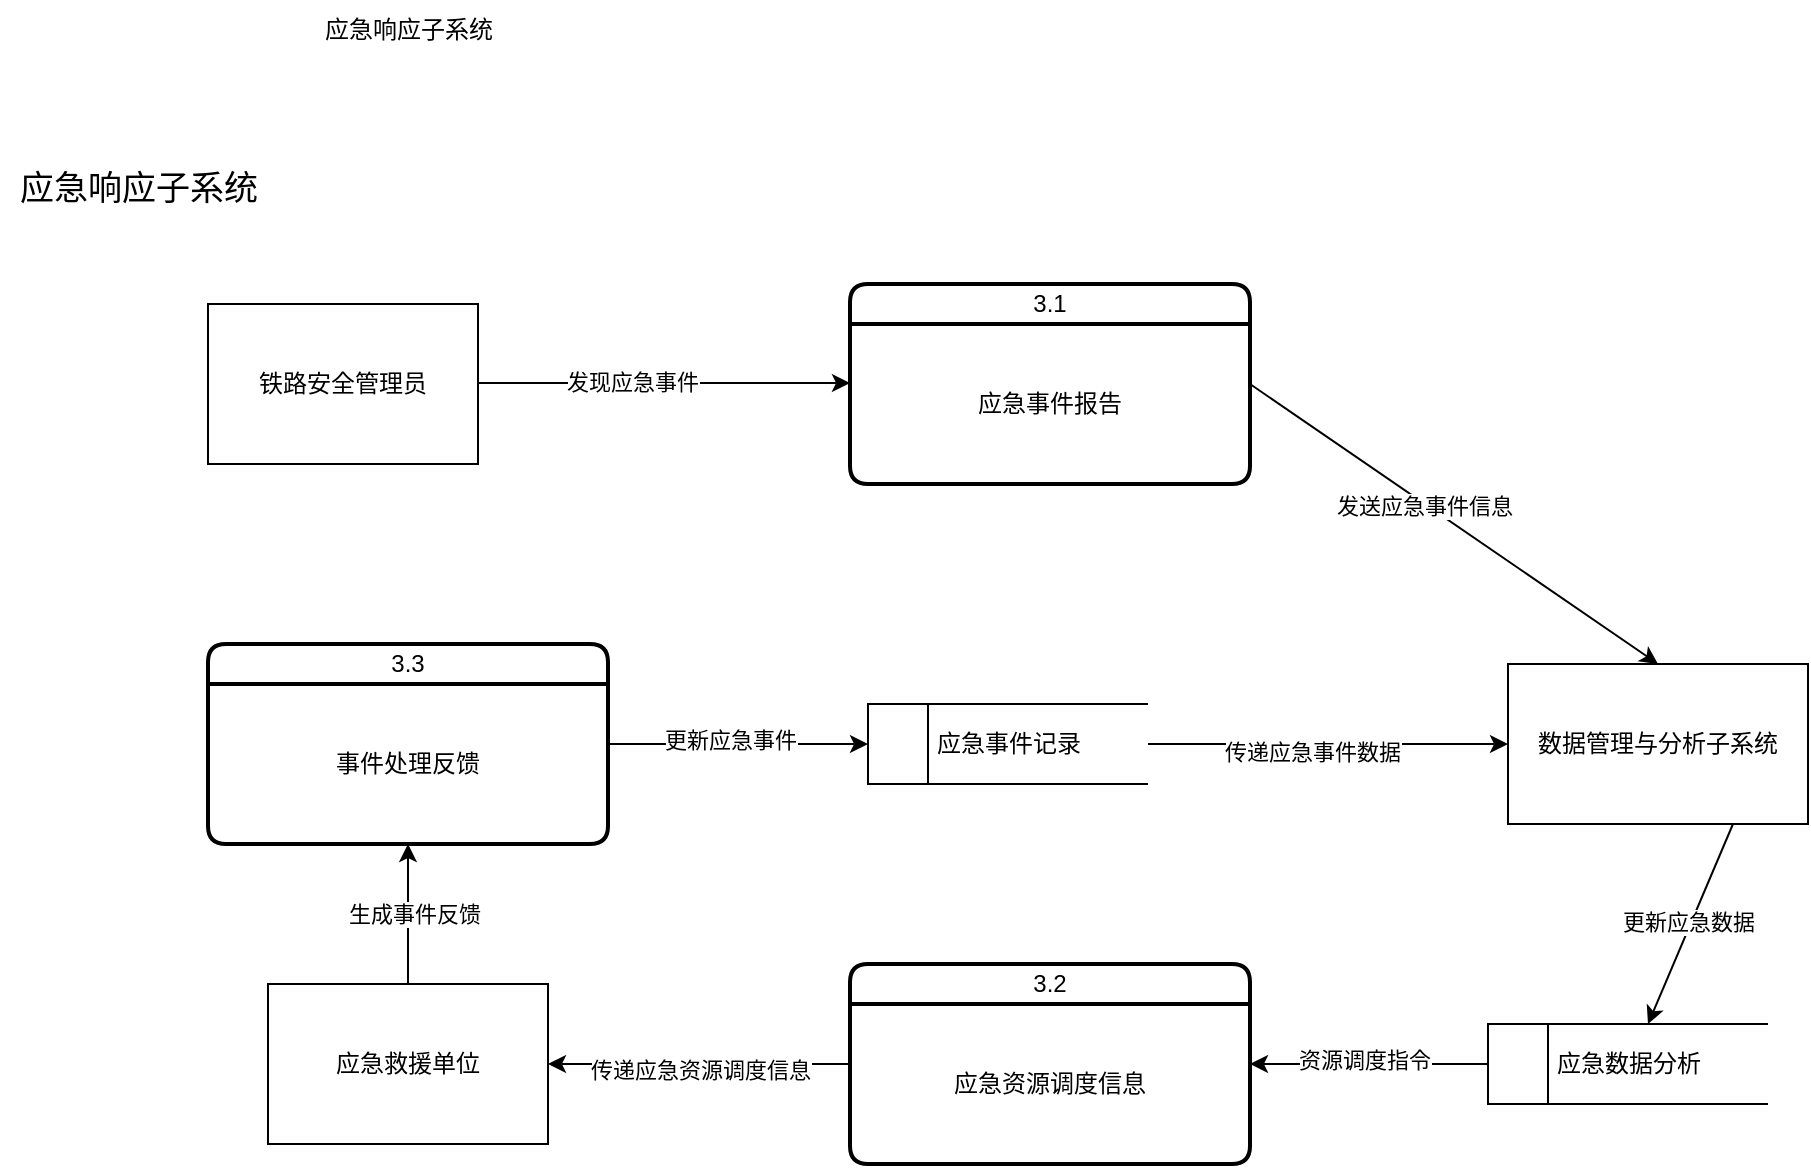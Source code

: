 <mxfile version="27.0.6">
  <diagram name="第 1 页" id="4XoeHnQjTwN6iC710VaO">
    <mxGraphModel dx="1565" dy="747" grid="0" gridSize="10" guides="1" tooltips="1" connect="1" arrows="1" fold="1" page="0" pageScale="1" pageWidth="827" pageHeight="1169" math="0" shadow="0">
      <root>
        <mxCell id="0" />
        <mxCell id="1" parent="0" />
        <mxCell id="f55XARpK2ZytY_y-L_Sn-1" value="应急响应子系统" style="text;html=1;align=center;verticalAlign=middle;resizable=0;points=[];autosize=1;strokeColor=none;fillColor=none;" vertex="1" parent="1">
          <mxGeometry x="-5" y="48" width="110" height="30" as="geometry" />
        </mxCell>
        <mxCell id="f55XARpK2ZytY_y-L_Sn-32" style="edgeStyle=orthogonalEdgeStyle;rounded=0;orthogonalLoop=1;jettySize=auto;html=1;exitX=1;exitY=0.25;exitDx=0;exitDy=0;" edge="1" parent="1">
          <mxGeometry relative="1" as="geometry">
            <mxPoint x="271" y="239.5" as="targetPoint" />
            <mxPoint x="56" y="239.5" as="sourcePoint" />
          </mxGeometry>
        </mxCell>
        <mxCell id="f55XARpK2ZytY_y-L_Sn-33" value="发现应急事件" style="edgeLabel;html=1;align=center;verticalAlign=middle;resizable=0;points=[];" vertex="1" connectable="0" parent="f55XARpK2ZytY_y-L_Sn-32">
          <mxGeometry x="-0.016" y="1" relative="1" as="geometry">
            <mxPoint as="offset" />
          </mxGeometry>
        </mxCell>
        <mxCell id="f55XARpK2ZytY_y-L_Sn-2" value="铁路安全管理员" style="rounded=0;whiteSpace=wrap;html=1;" vertex="1" parent="1">
          <mxGeometry x="-50" y="200" width="135" height="80" as="geometry" />
        </mxCell>
        <mxCell id="f55XARpK2ZytY_y-L_Sn-60" style="edgeStyle=orthogonalEdgeStyle;rounded=0;orthogonalLoop=1;jettySize=auto;html=1;exitX=0.5;exitY=0;exitDx=0;exitDy=0;" edge="1" parent="1" source="f55XARpK2ZytY_y-L_Sn-3">
          <mxGeometry relative="1" as="geometry">
            <mxPoint x="50" y="470" as="targetPoint" />
          </mxGeometry>
        </mxCell>
        <mxCell id="f55XARpK2ZytY_y-L_Sn-63" value="生成事件反馈" style="edgeLabel;html=1;align=center;verticalAlign=middle;resizable=0;points=[];" vertex="1" connectable="0" parent="f55XARpK2ZytY_y-L_Sn-60">
          <mxGeometry x="0.011" y="-2" relative="1" as="geometry">
            <mxPoint as="offset" />
          </mxGeometry>
        </mxCell>
        <mxCell id="f55XARpK2ZytY_y-L_Sn-3" value="应急救援单位" style="rounded=0;whiteSpace=wrap;html=1;" vertex="1" parent="1">
          <mxGeometry x="-20" y="540" width="140" height="80" as="geometry" />
        </mxCell>
        <mxCell id="f55XARpK2ZytY_y-L_Sn-64" style="rounded=0;orthogonalLoop=1;jettySize=auto;html=1;exitX=0.75;exitY=1;exitDx=0;exitDy=0;" edge="1" parent="1" source="f55XARpK2ZytY_y-L_Sn-4">
          <mxGeometry relative="1" as="geometry">
            <mxPoint x="670" y="560" as="targetPoint" />
          </mxGeometry>
        </mxCell>
        <mxCell id="f55XARpK2ZytY_y-L_Sn-68" value="更新应急数据" style="edgeLabel;html=1;align=center;verticalAlign=middle;resizable=0;points=[];" vertex="1" connectable="0" parent="f55XARpK2ZytY_y-L_Sn-64">
          <mxGeometry x="0.006" y="-3" relative="1" as="geometry">
            <mxPoint x="1" as="offset" />
          </mxGeometry>
        </mxCell>
        <mxCell id="f55XARpK2ZytY_y-L_Sn-4" value="数据管理与分析子系统" style="rounded=0;whiteSpace=wrap;html=1;" vertex="1" parent="1">
          <mxGeometry x="600" y="380" width="150" height="80" as="geometry" />
        </mxCell>
        <mxCell id="f55XARpK2ZytY_y-L_Sn-73" style="rounded=0;orthogonalLoop=1;jettySize=auto;html=1;exitX=1;exitY=0.5;exitDx=0;exitDy=0;entryX=0.5;entryY=0;entryDx=0;entryDy=0;" edge="1" parent="1" source="f55XARpK2ZytY_y-L_Sn-11" target="f55XARpK2ZytY_y-L_Sn-4">
          <mxGeometry relative="1" as="geometry" />
        </mxCell>
        <mxCell id="f55XARpK2ZytY_y-L_Sn-74" value="发送应急事件信息" style="edgeLabel;html=1;align=center;verticalAlign=middle;resizable=0;points=[];" vertex="1" connectable="0" parent="f55XARpK2ZytY_y-L_Sn-73">
          <mxGeometry x="-0.142" y="-1" relative="1" as="geometry">
            <mxPoint as="offset" />
          </mxGeometry>
        </mxCell>
        <mxCell id="f55XARpK2ZytY_y-L_Sn-11" value="3.1" style="swimlane;html=1;startSize=20;fontStyle=0;collapsible=0;horizontal=1;swimlaneLine=1;strokeWidth=2;swimlaneFillColor=#ffffff;rounded=1;direction=east;whiteSpace=wrap;movable=1;resizable=1;rotatable=1;deletable=1;editable=1;locked=0;connectable=1;" vertex="1" parent="1">
          <mxGeometry x="271" y="190" width="200" height="100" as="geometry" />
        </mxCell>
        <mxCell id="f55XARpK2ZytY_y-L_Sn-23" value="应急事件报告" style="text;strokeColor=none;align=center;fillColor=none;html=1;verticalAlign=middle;whiteSpace=wrap;rounded=0;movable=1;resizable=1;rotatable=1;deletable=1;editable=1;locked=0;connectable=1;" vertex="1" parent="f55XARpK2ZytY_y-L_Sn-11">
          <mxGeometry x="50" y="45" width="100" height="30" as="geometry" />
        </mxCell>
        <mxCell id="f55XARpK2ZytY_y-L_Sn-44" style="edgeStyle=orthogonalEdgeStyle;rounded=0;orthogonalLoop=1;jettySize=auto;html=1;exitX=0;exitY=0.5;exitDx=0;exitDy=0;" edge="1" parent="1" source="f55XARpK2ZytY_y-L_Sn-26" target="f55XARpK2ZytY_y-L_Sn-3">
          <mxGeometry relative="1" as="geometry" />
        </mxCell>
        <mxCell id="f55XARpK2ZytY_y-L_Sn-45" value="传递应急资源调度信息" style="edgeLabel;html=1;align=center;verticalAlign=middle;resizable=0;points=[];" vertex="1" connectable="0" parent="f55XARpK2ZytY_y-L_Sn-44">
          <mxGeometry y="3" relative="1" as="geometry">
            <mxPoint as="offset" />
          </mxGeometry>
        </mxCell>
        <mxCell id="f55XARpK2ZytY_y-L_Sn-26" value="3.2" style="swimlane;html=1;startSize=20;fontStyle=0;collapsible=0;horizontal=1;swimlaneLine=1;strokeWidth=2;swimlaneFillColor=#ffffff;rounded=1;direction=east;whiteSpace=wrap;movable=1;resizable=1;rotatable=1;deletable=1;editable=1;locked=0;connectable=1;" vertex="1" parent="1">
          <mxGeometry x="271" y="530" width="200" height="100" as="geometry" />
        </mxCell>
        <mxCell id="f55XARpK2ZytY_y-L_Sn-27" value="应急资源调度信息" style="text;strokeColor=none;align=center;fillColor=none;html=1;verticalAlign=middle;whiteSpace=wrap;rounded=0;movable=1;resizable=1;rotatable=1;deletable=1;editable=1;locked=0;connectable=1;" vertex="1" parent="f55XARpK2ZytY_y-L_Sn-26">
          <mxGeometry x="50" y="45" width="100" height="30" as="geometry" />
        </mxCell>
        <mxCell id="f55XARpK2ZytY_y-L_Sn-55" value="" style="group" vertex="1" connectable="0" parent="1">
          <mxGeometry x="280" y="400" width="140" height="40" as="geometry" />
        </mxCell>
        <mxCell id="f55XARpK2ZytY_y-L_Sn-53" value="" style="html=1;dashed=0;whiteSpace=wrap;shape=mxgraph.dfd.dataStoreID;align=left;spacingLeft=3;points=[[0,0],[0.5,0],[1,0],[0,0.5],[1,0.5],[0,1],[0.5,1],[1,1]];" vertex="1" parent="f55XARpK2ZytY_y-L_Sn-55">
          <mxGeometry width="140" height="40" as="geometry" />
        </mxCell>
        <mxCell id="f55XARpK2ZytY_y-L_Sn-54" value="应急事件记录" style="text;html=1;align=center;verticalAlign=middle;resizable=0;points=[];autosize=1;strokeColor=none;fillColor=none;" vertex="1" parent="f55XARpK2ZytY_y-L_Sn-55">
          <mxGeometry x="20" y="5" width="100" height="30" as="geometry" />
        </mxCell>
        <mxCell id="f55XARpK2ZytY_y-L_Sn-58" style="rounded=0;orthogonalLoop=1;jettySize=auto;html=1;entryX=0;entryY=0.5;entryDx=0;entryDy=0;exitX=1;exitY=0.5;exitDx=0;exitDy=0;" edge="1" parent="1" source="f55XARpK2ZytY_y-L_Sn-53" target="f55XARpK2ZytY_y-L_Sn-4">
          <mxGeometry relative="1" as="geometry" />
        </mxCell>
        <mxCell id="f55XARpK2ZytY_y-L_Sn-59" value="传递应急事件数据" style="edgeLabel;html=1;align=center;verticalAlign=middle;resizable=0;points=[];" vertex="1" connectable="0" parent="f55XARpK2ZytY_y-L_Sn-58">
          <mxGeometry x="-0.088" y="-4" relative="1" as="geometry">
            <mxPoint as="offset" />
          </mxGeometry>
        </mxCell>
        <mxCell id="f55XARpK2ZytY_y-L_Sn-71" style="edgeStyle=orthogonalEdgeStyle;rounded=0;orthogonalLoop=1;jettySize=auto;html=1;exitX=1;exitY=0.5;exitDx=0;exitDy=0;" edge="1" parent="1" source="f55XARpK2ZytY_y-L_Sn-61">
          <mxGeometry relative="1" as="geometry">
            <mxPoint x="280" y="420" as="targetPoint" />
          </mxGeometry>
        </mxCell>
        <mxCell id="f55XARpK2ZytY_y-L_Sn-72" value="更新应急事件" style="edgeLabel;html=1;align=center;verticalAlign=middle;resizable=0;points=[];" vertex="1" connectable="0" parent="f55XARpK2ZytY_y-L_Sn-71">
          <mxGeometry x="-0.065" y="2" relative="1" as="geometry">
            <mxPoint as="offset" />
          </mxGeometry>
        </mxCell>
        <mxCell id="f55XARpK2ZytY_y-L_Sn-61" value="3.3" style="swimlane;html=1;startSize=20;fontStyle=0;collapsible=0;horizontal=1;swimlaneLine=1;strokeWidth=2;swimlaneFillColor=#ffffff;rounded=1;direction=east;whiteSpace=wrap;movable=1;resizable=1;rotatable=1;deletable=1;editable=1;locked=0;connectable=1;" vertex="1" parent="1">
          <mxGeometry x="-50" y="370" width="200" height="100" as="geometry" />
        </mxCell>
        <mxCell id="f55XARpK2ZytY_y-L_Sn-62" value="事件处理反馈" style="text;strokeColor=none;align=center;fillColor=none;html=1;verticalAlign=middle;whiteSpace=wrap;rounded=0;movable=1;resizable=1;rotatable=1;deletable=1;editable=1;locked=0;connectable=1;" vertex="1" parent="f55XARpK2ZytY_y-L_Sn-61">
          <mxGeometry x="50" y="45" width="100" height="30" as="geometry" />
        </mxCell>
        <mxCell id="f55XARpK2ZytY_y-L_Sn-65" value="" style="group" vertex="1" connectable="0" parent="1">
          <mxGeometry x="590" y="560" width="140" height="40" as="geometry" />
        </mxCell>
        <mxCell id="f55XARpK2ZytY_y-L_Sn-66" value="" style="html=1;dashed=0;whiteSpace=wrap;shape=mxgraph.dfd.dataStoreID;align=left;spacingLeft=3;points=[[0,0],[0.5,0],[1,0],[0,0.5],[1,0.5],[0,1],[0.5,1],[1,1]];" vertex="1" parent="f55XARpK2ZytY_y-L_Sn-65">
          <mxGeometry width="140" height="40" as="geometry" />
        </mxCell>
        <mxCell id="f55XARpK2ZytY_y-L_Sn-67" value="应急数据分析" style="text;html=1;align=center;verticalAlign=middle;resizable=0;points=[];autosize=1;strokeColor=none;fillColor=none;" vertex="1" parent="f55XARpK2ZytY_y-L_Sn-65">
          <mxGeometry x="20" y="5" width="100" height="30" as="geometry" />
        </mxCell>
        <mxCell id="f55XARpK2ZytY_y-L_Sn-69" style="edgeStyle=orthogonalEdgeStyle;rounded=0;orthogonalLoop=1;jettySize=auto;html=1;entryX=1;entryY=0.5;entryDx=0;entryDy=0;" edge="1" parent="1" source="f55XARpK2ZytY_y-L_Sn-66" target="f55XARpK2ZytY_y-L_Sn-26">
          <mxGeometry relative="1" as="geometry" />
        </mxCell>
        <mxCell id="f55XARpK2ZytY_y-L_Sn-70" value="资源调度指令" style="edgeLabel;html=1;align=center;verticalAlign=middle;resizable=0;points=[];" vertex="1" connectable="0" parent="f55XARpK2ZytY_y-L_Sn-69">
          <mxGeometry x="0.042" y="-2" relative="1" as="geometry">
            <mxPoint as="offset" />
          </mxGeometry>
        </mxCell>
        <mxCell id="f55XARpK2ZytY_y-L_Sn-75" value="应急响应子系统" style="text;html=1;align=center;verticalAlign=middle;resizable=0;points=[];autosize=1;strokeColor=none;fillColor=none;fontSize=17;" vertex="1" parent="1">
          <mxGeometry x="-154" y="127" width="137" height="32" as="geometry" />
        </mxCell>
      </root>
    </mxGraphModel>
  </diagram>
</mxfile>
